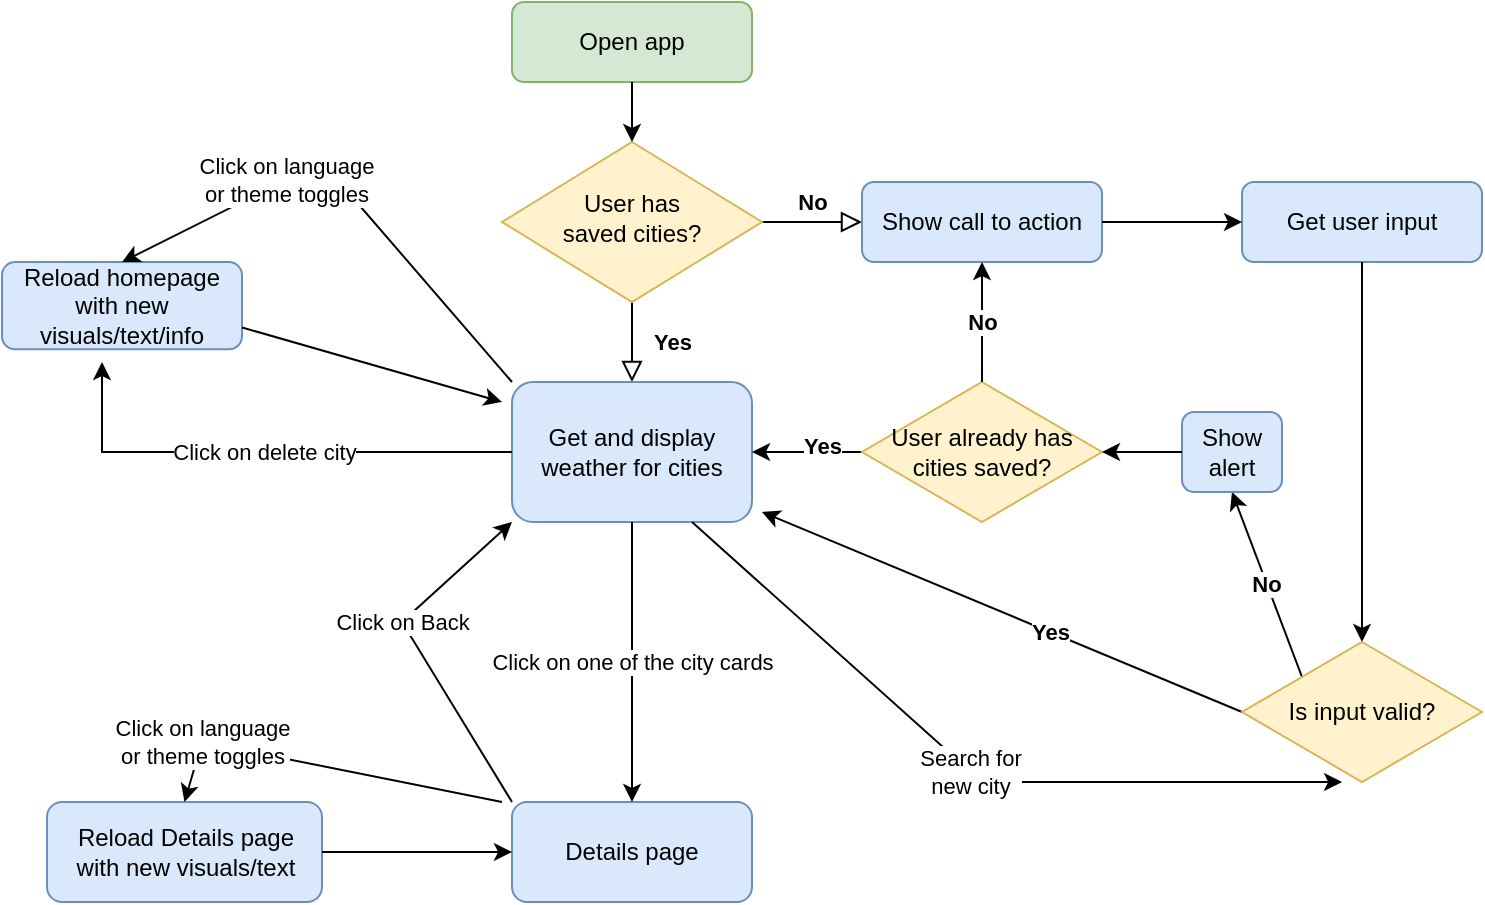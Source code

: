 <mxfile version="20.8.20" type="device"><diagram id="C5RBs43oDa-KdzZeNtuy" name="Page-1"><mxGraphModel dx="1978" dy="688" grid="1" gridSize="10" guides="1" tooltips="1" connect="1" arrows="1" fold="1" page="1" pageScale="1" pageWidth="827" pageHeight="1169" math="0" shadow="0"><root><mxCell id="WIyWlLk6GJQsqaUBKTNV-0"/><mxCell id="WIyWlLk6GJQsqaUBKTNV-1" parent="WIyWlLk6GJQsqaUBKTNV-0"/><mxCell id="WIyWlLk6GJQsqaUBKTNV-4" value="Yes" style="rounded=0;html=1;jettySize=auto;orthogonalLoop=1;fontSize=11;endArrow=block;endFill=0;endSize=8;strokeWidth=1;shadow=0;labelBackgroundColor=none;edgeStyle=orthogonalEdgeStyle;entryX=0.5;entryY=0;entryDx=0;entryDy=0;fontStyle=1" parent="WIyWlLk6GJQsqaUBKTNV-1" source="WIyWlLk6GJQsqaUBKTNV-6" target="pzOgUHMNNtJBjQd_t-BA-7" edge="1"><mxGeometry y="20" relative="1" as="geometry"><mxPoint as="offset"/><mxPoint x="205" y="290" as="targetPoint"/></mxGeometry></mxCell><mxCell id="WIyWlLk6GJQsqaUBKTNV-5" value="No" style="edgeStyle=orthogonalEdgeStyle;rounded=0;html=1;jettySize=auto;orthogonalLoop=1;fontSize=11;endArrow=block;endFill=0;endSize=8;strokeWidth=1;shadow=0;labelBackgroundColor=none;fontStyle=1" parent="WIyWlLk6GJQsqaUBKTNV-1" source="WIyWlLk6GJQsqaUBKTNV-6" target="WIyWlLk6GJQsqaUBKTNV-7" edge="1"><mxGeometry y="10" relative="1" as="geometry"><mxPoint as="offset"/></mxGeometry></mxCell><mxCell id="WIyWlLk6GJQsqaUBKTNV-6" value="User has &lt;br&gt;saved cities?" style="rhombus;whiteSpace=wrap;html=1;shadow=0;fontFamily=Helvetica;fontSize=12;align=center;strokeWidth=1;spacing=6;spacingTop=-4;fillColor=#fff2cc;strokeColor=#d6b656;" parent="WIyWlLk6GJQsqaUBKTNV-1" vertex="1"><mxGeometry x="140" y="170" width="130" height="80" as="geometry"/></mxCell><mxCell id="WIyWlLk6GJQsqaUBKTNV-7" value="Show call to action" style="rounded=1;whiteSpace=wrap;html=1;fontSize=12;glass=0;strokeWidth=1;shadow=0;fillColor=#dae8fc;strokeColor=#6c8ebf;" parent="WIyWlLk6GJQsqaUBKTNV-1" vertex="1"><mxGeometry x="320" y="190" width="120" height="40" as="geometry"/></mxCell><mxCell id="pzOgUHMNNtJBjQd_t-BA-1" value="Get user input" style="rounded=1;whiteSpace=wrap;html=1;fillColor=#dae8fc;strokeColor=#6c8ebf;" parent="WIyWlLk6GJQsqaUBKTNV-1" vertex="1"><mxGeometry x="510" y="190" width="120" height="40" as="geometry"/></mxCell><mxCell id="pzOgUHMNNtJBjQd_t-BA-3" value="" style="endArrow=classic;html=1;rounded=0;exitX=1;exitY=0.5;exitDx=0;exitDy=0;" parent="WIyWlLk6GJQsqaUBKTNV-1" source="WIyWlLk6GJQsqaUBKTNV-7" edge="1"><mxGeometry width="50" height="50" relative="1" as="geometry"><mxPoint x="450" y="210" as="sourcePoint"/><mxPoint x="510" y="210" as="targetPoint"/></mxGeometry></mxCell><mxCell id="pzOgUHMNNtJBjQd_t-BA-4" value="" style="endArrow=classic;html=1;rounded=0;exitX=0.5;exitY=1;exitDx=0;exitDy=0;" parent="WIyWlLk6GJQsqaUBKTNV-1" source="pzOgUHMNNtJBjQd_t-BA-1" target="ZKu1pVje5liIYz_8D46t-2" edge="1"><mxGeometry width="50" height="50" relative="1" as="geometry"><mxPoint x="450" y="220" as="sourcePoint"/><mxPoint x="450" y="280" as="targetPoint"/></mxGeometry></mxCell><mxCell id="pzOgUHMNNtJBjQd_t-BA-5" value="&lt;b&gt;No&lt;/b&gt;" style="endArrow=classic;html=1;rounded=0;entryX=0.5;entryY=1;entryDx=0;entryDy=0;exitX=0;exitY=0;exitDx=0;exitDy=0;" parent="WIyWlLk6GJQsqaUBKTNV-1" source="ZKu1pVje5liIYz_8D46t-2" target="ZKu1pVje5liIYz_8D46t-16" edge="1"><mxGeometry width="50" height="50" relative="1" as="geometry"><mxPoint x="380" y="270" as="sourcePoint"/><mxPoint x="500" y="305" as="targetPoint"/></mxGeometry></mxCell><mxCell id="pzOgUHMNNtJBjQd_t-BA-6" value="" style="endArrow=classic;html=1;rounded=0;exitX=0;exitY=0.5;exitDx=0;exitDy=0;" parent="WIyWlLk6GJQsqaUBKTNV-1" source="ZKu1pVje5liIYz_8D46t-2" edge="1"><mxGeometry width="50" height="50" relative="1" as="geometry"><mxPoint x="320" y="290" as="sourcePoint"/><mxPoint x="270" y="355" as="targetPoint"/></mxGeometry></mxCell><mxCell id="ZKu1pVje5liIYz_8D46t-5" value="&lt;b&gt;Yes&lt;/b&gt;" style="edgeLabel;html=1;align=center;verticalAlign=middle;resizable=0;points=[];" vertex="1" connectable="0" parent="pzOgUHMNNtJBjQd_t-BA-6"><mxGeometry x="-0.198" relative="1" as="geometry"><mxPoint as="offset"/></mxGeometry></mxCell><mxCell id="pzOgUHMNNtJBjQd_t-BA-7" value="Get and display weather for cities" style="rounded=1;whiteSpace=wrap;html=1;fillColor=#dae8fc;strokeColor=#6c8ebf;" parent="WIyWlLk6GJQsqaUBKTNV-1" vertex="1"><mxGeometry x="145" y="290" width="120" height="70" as="geometry"/></mxCell><mxCell id="pzOgUHMNNtJBjQd_t-BA-8" value="Details page" style="rounded=1;whiteSpace=wrap;html=1;fillColor=#dae8fc;strokeColor=#6c8ebf;" parent="WIyWlLk6GJQsqaUBKTNV-1" vertex="1"><mxGeometry x="145" y="500" width="120" height="50" as="geometry"/></mxCell><mxCell id="pzOgUHMNNtJBjQd_t-BA-23" value="Open app" style="rounded=1;whiteSpace=wrap;html=1;fillColor=#d5e8d4;strokeColor=#82b366;" parent="WIyWlLk6GJQsqaUBKTNV-1" vertex="1"><mxGeometry x="145" y="100" width="120" height="40" as="geometry"/></mxCell><mxCell id="pzOgUHMNNtJBjQd_t-BA-24" value="" style="endArrow=classic;html=1;rounded=0;exitX=0.5;exitY=1;exitDx=0;exitDy=0;entryX=0.5;entryY=0;entryDx=0;entryDy=0;" parent="WIyWlLk6GJQsqaUBKTNV-1" source="pzOgUHMNNtJBjQd_t-BA-23" target="WIyWlLk6GJQsqaUBKTNV-6" edge="1"><mxGeometry width="50" height="50" relative="1" as="geometry"><mxPoint x="340" y="370" as="sourcePoint"/><mxPoint x="390" y="320" as="targetPoint"/></mxGeometry></mxCell><mxCell id="pzOgUHMNNtJBjQd_t-BA-25" value="Reload homepage&lt;br&gt;with new visuals/text/info" style="rounded=1;whiteSpace=wrap;html=1;fillColor=#dae8fc;strokeColor=#6c8ebf;" parent="WIyWlLk6GJQsqaUBKTNV-1" vertex="1"><mxGeometry x="-110" y="230" width="120" height="43.64" as="geometry"/></mxCell><mxCell id="pzOgUHMNNtJBjQd_t-BA-31" value="Click on one of the city cards" style="endArrow=classic;html=1;rounded=0;exitX=0.5;exitY=1;exitDx=0;exitDy=0;entryX=0.5;entryY=0;entryDx=0;entryDy=0;" parent="WIyWlLk6GJQsqaUBKTNV-1" source="pzOgUHMNNtJBjQd_t-BA-7" target="pzOgUHMNNtJBjQd_t-BA-8" edge="1"><mxGeometry width="50" height="50" relative="1" as="geometry"><mxPoint x="290" y="390" as="sourcePoint"/><mxPoint x="210" y="420" as="targetPoint"/><Array as="points"/></mxGeometry></mxCell><mxCell id="ZKu1pVje5liIYz_8D46t-2" value="Is input valid?" style="rhombus;whiteSpace=wrap;html=1;fillColor=#fff2cc;strokeColor=#d6b656;" vertex="1" parent="WIyWlLk6GJQsqaUBKTNV-1"><mxGeometry x="510" y="420" width="120" height="70" as="geometry"/></mxCell><mxCell id="ZKu1pVje5liIYz_8D46t-6" value="Click on language&lt;br&gt;or theme toggles" style="endArrow=classic;html=1;rounded=0;exitX=0;exitY=0;exitDx=0;exitDy=0;entryX=0.5;entryY=0;entryDx=0;entryDy=0;" edge="1" parent="WIyWlLk6GJQsqaUBKTNV-1" source="pzOgUHMNNtJBjQd_t-BA-7" target="pzOgUHMNNtJBjQd_t-BA-25"><mxGeometry x="0.291" width="50" height="50" relative="1" as="geometry"><mxPoint x="215" y="370" as="sourcePoint"/><mxPoint x="350" y="410" as="targetPoint"/><Array as="points"><mxPoint x="50" y="180"/></Array><mxPoint as="offset"/></mxGeometry></mxCell><mxCell id="ZKu1pVje5liIYz_8D46t-8" value="Click on Back" style="endArrow=classic;html=1;rounded=0;exitX=0;exitY=0;exitDx=0;exitDy=0;entryX=0;entryY=1;entryDx=0;entryDy=0;" edge="1" parent="WIyWlLk6GJQsqaUBKTNV-1" source="pzOgUHMNNtJBjQd_t-BA-8" target="pzOgUHMNNtJBjQd_t-BA-7"><mxGeometry x="0.173" width="50" height="50" relative="1" as="geometry"><mxPoint x="390" y="360" as="sourcePoint"/><mxPoint x="440" y="310" as="targetPoint"/><Array as="points"><mxPoint x="90" y="410"/></Array><mxPoint as="offset"/></mxGeometry></mxCell><mxCell id="ZKu1pVje5liIYz_8D46t-10" value="" style="endArrow=classic;html=1;rounded=0;exitX=1;exitY=0.75;exitDx=0;exitDy=0;" edge="1" parent="WIyWlLk6GJQsqaUBKTNV-1" source="pzOgUHMNNtJBjQd_t-BA-25"><mxGeometry width="50" height="50" relative="1" as="geometry"><mxPoint x="390" y="360" as="sourcePoint"/><mxPoint x="140" y="300" as="targetPoint"/></mxGeometry></mxCell><mxCell id="ZKu1pVje5liIYz_8D46t-15" value="" style="edgeStyle=orthogonalEdgeStyle;rounded=0;orthogonalLoop=1;jettySize=auto;html=1;" edge="1" parent="WIyWlLk6GJQsqaUBKTNV-1" source="ZKu1pVje5liIYz_8D46t-12" target="pzOgUHMNNtJBjQd_t-BA-7"><mxGeometry relative="1" as="geometry"/></mxCell><mxCell id="ZKu1pVje5liIYz_8D46t-20" value="&lt;b&gt;Yes&lt;/b&gt;" style="edgeLabel;html=1;align=center;verticalAlign=middle;resizable=0;points=[];" vertex="1" connectable="0" parent="ZKu1pVje5liIYz_8D46t-15"><mxGeometry x="-0.273" y="-3" relative="1" as="geometry"><mxPoint as="offset"/></mxGeometry></mxCell><mxCell id="ZKu1pVje5liIYz_8D46t-12" value="User already has cities saved?" style="rhombus;whiteSpace=wrap;html=1;fillColor=#fff2cc;strokeColor=#d6b656;" vertex="1" parent="WIyWlLk6GJQsqaUBKTNV-1"><mxGeometry x="320" y="290" width="120" height="70" as="geometry"/></mxCell><mxCell id="ZKu1pVje5liIYz_8D46t-13" value="&lt;b&gt;No&lt;/b&gt;" style="endArrow=classic;html=1;rounded=0;entryX=0.5;entryY=1;entryDx=0;entryDy=0;" edge="1" parent="WIyWlLk6GJQsqaUBKTNV-1" source="ZKu1pVje5liIYz_8D46t-12" target="WIyWlLk6GJQsqaUBKTNV-7"><mxGeometry width="50" height="50" relative="1" as="geometry"><mxPoint x="414" y="275" as="sourcePoint"/><mxPoint x="359" y="230" as="targetPoint"/></mxGeometry></mxCell><mxCell id="ZKu1pVje5liIYz_8D46t-16" value="Show alert" style="rounded=1;whiteSpace=wrap;html=1;fillColor=#dae8fc;strokeColor=#6c8ebf;" vertex="1" parent="WIyWlLk6GJQsqaUBKTNV-1"><mxGeometry x="480" y="305" width="50" height="40" as="geometry"/></mxCell><mxCell id="ZKu1pVje5liIYz_8D46t-17" value="" style="endArrow=classic;html=1;rounded=0;exitX=0;exitY=0.5;exitDx=0;exitDy=0;entryX=1;entryY=0.5;entryDx=0;entryDy=0;" edge="1" parent="WIyWlLk6GJQsqaUBKTNV-1" source="ZKu1pVje5liIYz_8D46t-16" target="ZKu1pVje5liIYz_8D46t-12"><mxGeometry width="50" height="50" relative="1" as="geometry"><mxPoint x="300" y="390" as="sourcePoint"/><mxPoint x="350" y="340" as="targetPoint"/></mxGeometry></mxCell><mxCell id="ZKu1pVje5liIYz_8D46t-21" value="Search for&lt;br&gt;new city" style="endArrow=classic;html=1;rounded=0;exitX=0.75;exitY=1;exitDx=0;exitDy=0;entryX=0.417;entryY=1;entryDx=0;entryDy=0;entryPerimeter=0;" edge="1" parent="WIyWlLk6GJQsqaUBKTNV-1" source="pzOgUHMNNtJBjQd_t-BA-7" target="ZKu1pVje5liIYz_8D46t-2"><mxGeometry x="-0.002" width="50" height="50" relative="1" as="geometry"><mxPoint x="300" y="390" as="sourcePoint"/><mxPoint x="350" y="340" as="targetPoint"/><Array as="points"><mxPoint x="380" y="490"/></Array><mxPoint as="offset"/></mxGeometry></mxCell><mxCell id="ZKu1pVje5liIYz_8D46t-22" value="Reload Details page&lt;br&gt;with new visuals/text" style="rounded=1;whiteSpace=wrap;html=1;fillColor=#dae8fc;strokeColor=#6c8ebf;" vertex="1" parent="WIyWlLk6GJQsqaUBKTNV-1"><mxGeometry x="-87.5" y="500" width="137.5" height="50" as="geometry"/></mxCell><mxCell id="ZKu1pVje5liIYz_8D46t-23" value="Click on language&lt;br&gt;or theme toggles" style="endArrow=classic;html=1;rounded=0;exitX=0;exitY=0;exitDx=0;exitDy=0;entryX=0.5;entryY=0;entryDx=0;entryDy=0;" edge="1" parent="WIyWlLk6GJQsqaUBKTNV-1" target="ZKu1pVje5liIYz_8D46t-22"><mxGeometry x="0.661" width="50" height="50" relative="1" as="geometry"><mxPoint x="140" y="500" as="sourcePoint"/><mxPoint x="345" y="620" as="targetPoint"/><Array as="points"><mxPoint x="-10" y="470"/></Array><mxPoint as="offset"/></mxGeometry></mxCell><mxCell id="ZKu1pVje5liIYz_8D46t-24" value="" style="endArrow=classic;html=1;rounded=0;exitX=1;exitY=0.5;exitDx=0;exitDy=0;entryX=0;entryY=0.5;entryDx=0;entryDy=0;" edge="1" parent="WIyWlLk6GJQsqaUBKTNV-1" source="ZKu1pVje5liIYz_8D46t-22" target="pzOgUHMNNtJBjQd_t-BA-8"><mxGeometry width="50" height="50" relative="1" as="geometry"><mxPoint x="385" y="570" as="sourcePoint"/><mxPoint x="135" y="530" as="targetPoint"/></mxGeometry></mxCell><mxCell id="ZKu1pVje5liIYz_8D46t-25" value="&lt;span&gt;&lt;span style=&quot;font-weight: normal;&quot;&gt;Click on delete city&lt;/span&gt;&lt;br&gt;&lt;/span&gt;" style="endArrow=classic;html=1;rounded=0;exitX=0;exitY=0.5;exitDx=0;exitDy=0;fontStyle=1" edge="1" parent="WIyWlLk6GJQsqaUBKTNV-1" source="pzOgUHMNNtJBjQd_t-BA-7"><mxGeometry x="-0.003" width="50" height="50" relative="1" as="geometry"><mxPoint x="155" y="300" as="sourcePoint"/><mxPoint x="-60" y="280" as="targetPoint"/><Array as="points"><mxPoint x="-60" y="325"/></Array><mxPoint as="offset"/></mxGeometry></mxCell></root></mxGraphModel></diagram></mxfile>